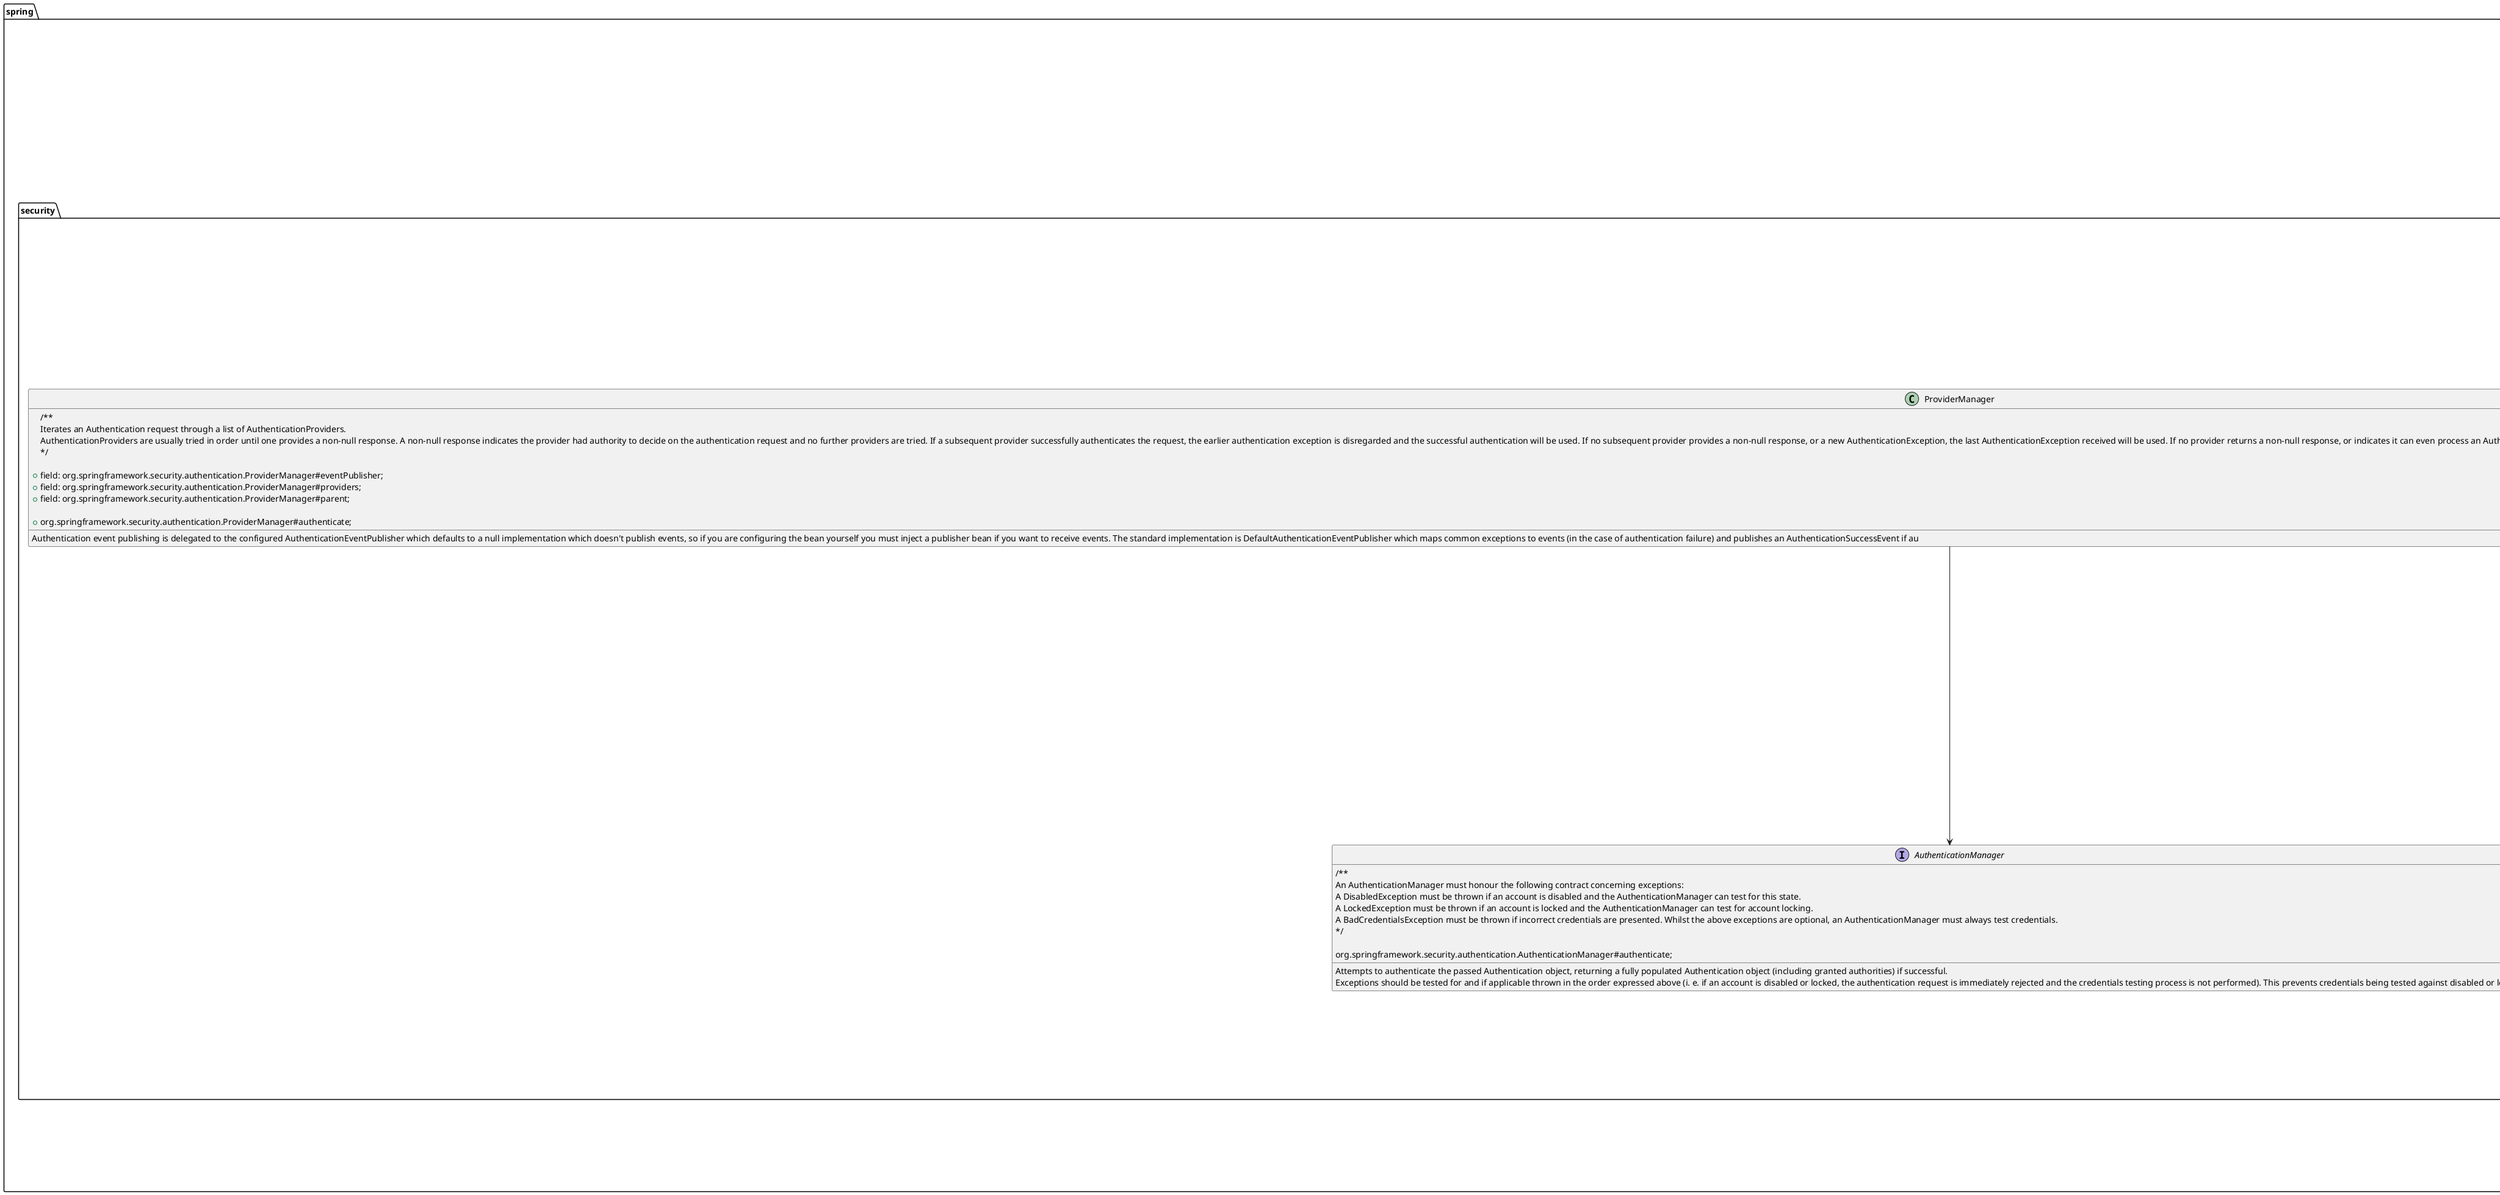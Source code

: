 @startuml

package spring.aop {
    interface Callback {
    }

    interface org.springframework.cglib.proxy.MethodInterceptor {
    Object intercept(Object var1, Method var2, Object[] var3, MethodProxy var4) throws Throwable;
    }

    class DynamicAdvisedInterceptor {
    Object intercept(Object proxy, Method method, Object[] args, MethodProxy methodProxy)
    }

    Callback <|-- org.springframework.cglib.proxy.MethodInterceptor
    org.springframework.cglib.proxy.MethodInterceptor <|.. DynamicAdvisedInterceptor


    interface Advice {
    }

    interface BeforeAdvice {
    }

    interface AfterAdvice {
    }

    interface AfterReturningAdvice {
    }


    interface Interceptor {
    }

    interface org.aopalliance.intercept.MethodInterceptor {
    Object invoke(MethodInvocation invocation) throws Throwable;
    }


    abstract class AbstractAspectJAdvice {
    Object invokeAdviceMethod(
    			@Nullable JoinPointMatch jpMatch, @Nullable Object returnValue, @Nullable Throwable ex)
    			throws Throwable;
    }

    class AspectJAfterThrowingAdvice {
    Object invoke(MethodInvocation invocation) throws Throwable;
    }

    class AspectJAfterAdvice {
    Object invoke(MethodInvocation invocation) throws Throwable;
    }

    class AspectJAroundAdvice {
    Object invoke(MethodInvocation invocation) throws Throwable;
    }

    class MethodBeforeAdviceInterceptor {
    Object invoke(MethodInvocation invocation) throws Throwable;
    }

    class AfterReturningAdviceInterceptor {
    Object invoke(MethodInvocation invocation) throws Throwable;
    }


    Advice <|-- Interceptor
    Advice <|.. AbstractAspectJAdvice
    Advice <|-- BeforeAdvice
    Advice <|-- AfterAdvice
    Advice <|-- AfterReturningAdvice
    Interceptor <|-- org.aopalliance.intercept.MethodInterceptor
    org.aopalliance.intercept.MethodInterceptor <|.. AspectJAfterThrowingAdvice
    org.aopalliance.intercept.MethodInterceptor <|.. AspectJAfterAdvice
    org.aopalliance.intercept.MethodInterceptor <|.. AspectJAroundAdvice
    org.aopalliance.intercept.MethodInterceptor <|.. MethodBeforeAdviceInterceptor
    org.aopalliance.intercept.MethodInterceptor <|.. AfterReturningAdviceInterceptor
    AbstractAspectJAdvice <|-- AspectJAfterThrowingAdvice
    AbstractAspectJAdvice <|-- AspectJAfterAdvice
    AbstractAspectJAdvice <|.. AspectJAroundAdvice
    BeforeAdvice <|.. MethodBeforeAdviceInterceptor
    AfterAdvice <|.. AfterReturningAdviceInterceptor

}


package spring.bean {
    interface BeanPostProcessor {
    default Object postProcessBeforeInitialization(Object bean, String beanName) throws BeansException
    default Object postProcessAfterInitialization(Object bean, String beanName) throws BeansException
    }


    interface InstantiationAwareBeanPostProcessor {
    default Object postProcessBeforeInstantiation(Class<?> beanClass, String beanName) throws BeansException
    default boolean postProcessAfterInstantiation(Object bean, String beanName) throws BeansException
    }

    class ImportAwareBeanPostProcessor {
    }

    interface AopProxyFactory {
    AopProxy createAopProxy
    }

    interface BeanFactoryPostProcessor {
    void postProcessBeanFactory(ConfigurableListableBeanFactory beanFactory) throws BeansException
    }
    interface BeanDefinitionRegistryPostProcessor {
    void postProcessBeanDefinitionRegistry(BeanDefinitionRegistry registry) throws BeansException
    }
    BeanFactoryPostProcessor <|-- BeanDefinitionRegistryPostProcessor
    BeanDefinitionRegistryPostProcessor <|.. ConfigurationClassPostProcessor

    class ConfigurationClassPostProcessor {
    }

    abstract class AbstractAutoProxyCreator {
    }

    class DefaultAopProxyFactory {
    public AopProxy createAopProxy
    }

    BeanPostProcessor <|-- InstantiationAwareBeanPostProcessor
    InstantiationAwareBeanPostProcessor <|.. AbstractAutoProxyCreator
    AopProxyFactory <|.. DefaultAopProxyFactory
    InstantiationAwareBeanPostProcessor <|.. ImportAwareBeanPostProcessor




    abstract class AbstractBeanFactory {
    protected <T> T doGetBean(
    			String name, @Nullable Class<T> requiredType, @Nullable Object[] args, boolean typeCheckOnly)
    			throws BeansException
    **
    Object sharedInstance = getSingleton(beanName);




    }
    abstract class AbstractAutowireCapableBeanFactory{
    protected Object createBean
    **
    Object bean = resolveBeforeInstantiation(beanName, mbdToUse);
    Object beanInstance = doCreateBean(beanName, mbdToUse, args);
    --

    protected Object doCreateBean
    **
    instanceWrapper = createBeanInstance(beanName, mbd, args);
    populateBean(beanName, mbd, instanceWrapper);
    exposedObject = initializeBean(beanName, exposedObject, mbd);
    --

    protected Object resolveBeforeInstantiation
    **
    applyBeanPostProcessorsBeforeInstantiation；

    --
    populateBean(beanName, mbd, instanceWrapper)
    **
    postProcessAfterInstantiation

    --
    protected Object initializeBean
    **
    wrappedBean = applyBeanPostProcessorsBeforeInitialization(wrappedBean, beanName);
    invokeInitMethods(beanName, wrappedBean, mbd);
    wrappedBean = applyBeanPostProcessorsAfterInitialization(wrappedBean, beanName);

    }



    class DefaultSingletonBeanRegistry {
    /** Cache of singleton objects: bean name to bean instance. */
    private final Map<String, Object> singletonObjects = new ConcurrentHashMap<>(256);
    --
    /** Cache of singleton factories: bean name to ObjectFactory. */
    private final Map<String, ObjectFactory<?>> singletonFactories = new HashMap<>(16);
    --
    /** Cache of early singleton objects: bean name to bean instance. */
    private final Map<String, Object> earlySingletonObjects = new ConcurrentHashMap<>(16);
    }




    AbstractBeanFactory <|-- AbstractAutowireCapableBeanFactory


    interface InitializingBean {
    /**
     Invoked by the containing {@code BeanFactory} after it has set all bean properties
     and satisfied {@link BeanFactoryAware}, {@code ApplicationContextAware} etc.
     <p>This method allows the bean instance to perform validation of its overall
     configuration and final initialization when all bean properties have been set.
     @throws Exception in the event of misconfiguration (such as failure to set an
     essential property) or if initialization fails for any other reason
    */
    void afterPropertiesSet() throws Exception;
    }

    abstract class GenericFilterBean {
    public void afterPropertiesSet() throws ServletException;
    protected void initFilterBean() throws ServletException;

    }
}



package spring.security {
    abstract class OncePerRequestFilter {
    /** Filter base class that aims to guarantee a single execution per request dispatch, on any servlet container. It provides a doFilterInternal method with HttpServletRequest and HttpServletResponse arguments. */
    public final void doFilter(ServletRequest request, ServletResponse response, FilterChain filterChain) throws ServletException, IOException;
    protected abstract void doFilterInternal(
    			HttpServletRequest request, HttpServletResponse response, FilterChain filterChain)
    			throws ServletException, IOException;
    }

    abstract class AbstractAuthenticationProcessingFilter {
        /** Abstract processor of browser-based HTTP-based authentication requests.
            Authentication Process
            The filter requires that you set the authenticationManager property. An AuthenticationManager is required to process the authentication request tokens created by implementing classes.
            This filter will intercept a request and attempt to perform authentication from that request if the request matches the setRequiresAuthenticationRequestMatcher(RequestMatcher).
            Authentication is performed by the attemptAuthentication method, which must be implemented by subclasses.
            Authentication Success
            If authentication is successful, the resulting Authentication object will be placed into the SecurityContext for the current thread, which is guaranteed to have already been created by an earlier filter.
            The configured AuthenticationSuccessHandler will then be called to take the redirect to the appropriate destination after a successful login. The default behaviour is implemented in a SavedRequestAwareAuthenticationSuccessHandler which will make use of any DefaultSavedRequest set by the ExceptionTranslationFilter and redirect the user to the URL contained therein. Otherwise it will redirect to the webapp root "/". You can customize this behaviour by injecting a differently configured instance of this class, or by using a different implementation.
            See the successfulAuthentication(HttpServletRequest, HttpServletResponse, FilterChain, Authentication) method for more information.
            Authentication Failure
            If authentication fails, it will delegate to the configured AuthenticationFailureHandler to allow the failure information to be conveyed to the client. The default implementation is SimpleUrlAuthenticationFailureHandler , which sends a 401 error code to the client. It may also be configured with a failure URL as an alternative. Again you can inject whatever behaviour you require here.
            Event Publication
            If authentication is successful, an InteractiveAuthenticationSuccessEvent will be published via the application context. No events will be published if authentication was unsuccessful, because this would generally be recorded via an AuthenticationManager-specific application event.
            Session Authentication
            The class has an optional SessionAuthenticationStrategy which will be invoked immediately after a successful call to attemptAuthentication(). Different implementations can be injected to enable things like session-fixation attack prevention or to control the number of simultaneous sessions a principal may have.
        **/

        private void doFilter(HttpServletRequest request, HttpServletResponse response, FilterChain chain)
                    throws IOException, ServletException;
        public abstract Authentication attemptAuthentication(HttpServletRequest request, HttpServletResponse response)
        			throws AuthenticationException, IOException, ServletException;
       /** Default behaviour for successful authentication.
           Sets the successful Authentication object on the SecurityContextHolder
           Informs the configured RememberMeServices of the successful login
           Fires an InteractiveAuthenticationSuccessEvent via the configured ApplicationEventPublisher
           Delegates additional behaviour to the AuthenticationSuccessHandler.
           Subclasses can override this method to continue the FilterChain after successful authentication.
       */
        protected void successfulAuthentication(HttpServletRequest request, HttpServletResponse response, FilterChain chain,
        			Authentication authResult) throws IOException, ServletException;
        /**
        Default behaviour for unsuccessful authentication.
        Clears the SecurityContextHolder
        Stores the exception in the session (if it exists or allowSesssionCreation is set to true)
        Informs the configured RememberMeServices of the failed login
        Delegates additional behaviour to the AuthenticationFailureHandler.
        */
        protected void unsuccessfulAuthentication(HttpServletRequest request, HttpServletResponse response,
        			AuthenticationException failed) throws IOException, ServletException;

    }

    interface UserDetailsService {
        /**
        Core interface which loads user-specific data.
        It is used throughout the framework as a user DAO and is the strategy used by the DaoAuthenticationProvider.
        The interface requires only one read-only method, which simplifies support for new data-access strategies.
        */

        UserDetailsService#loadUserByUsername;
    }

    class CachingUserDetailsService {
        /**
        Implementation of UserDetailsService that utilizes caching through a UserCache
        If a null UserDetails instance is returned from UserCache. getUserFromCache(String) to the UserCache got from getUserCache(), the user load is deferred to the UserDetailsService provided during construction. Otherwise, the instance retrieved from the cache is returned.
        It is initialized with a NullUserCache by default, so it's strongly recommended setting your own UserCache using setUserCache(UserCache), otherwise, the delegate will be called every time.
        Utilize this class by defining a org. springframework. context. annotation. Bean that encapsulates an actual implementation of UserDetailsService and providing a UserCache implementation.
        */

        CachingUserDetailsService#delegate;
        CachingUserDetailsService#userCache;
    }

    class jdbc.JdbcDaoImpl {
        /**
        UserDetailsService implementation which retrieves
        the user details (username, password, enabled flag, and authorities) from a database using JDBC queries.
        Default Schema
        A default database schema is assumed, with two tables "users" and "authorities".
        The Users table
        This table contains the login name, password and enabled status of the user.
        Column
        username
        password
        enabled
        The Authorities Table
        Column
        username
        authority
        */

    }

    interface UserDetailsManager {
        /**
         * Create a new user with the supplied details.
         */
        void createUser(UserDetails user);

        /**
         * Update the specified user.
         */
        void updateUser(UserDetails user);

        /**
         * Remove the user with the given login name from the system.
         */
        void deleteUser(String username);

        /**
         * Modify the current user's password. This should change the user's password in the
         * persistent user repository (datbase, LDAP etc).
         * @param oldPassword current password (for re-authentication if required)
         * @param newPassword the password to change to
         */
        void changePassword(String oldPassword, String newPassword);

        /**
         * Check if a user with the supplied login name exists in the system.
         */
        boolean userExists(String username);
    }

    class InMemoryUserDetailsManager {
        /**
        Non-persistent implementation of UserDetailsManager which is backed by an in-memory map.
        Mainly intended for testing and demonstration purposes, where a full blown persistent system isn't required.
        */

        + InMemoryUserDetailsManager#users;

        + InMemoryUserDetailsManager#authenticationManager;
    }

    class LdapUserDetailsManager {
        /**
        An Ldap implementation of UserDetailsManager.
        It is designed around a standard setup where users and groups/ roles are stored under separate contexts, defined by the "userDnBase" and "groupSearchBase" properties respectively.
        In this case, LDAP is being used purely to retrieve information and this class can be used in place of any other UserDetailsService for authentication. Authentication isn't performed directly against the directory, unlike with the LDAP authentication provider setup.
        */

        + org.springframework.security.ldap.userdetails.LdapUserDetailsManager#usernameMapper;

        + org.springframework.security.ldap.userdetails.LdapUserDetailsManager#template;
    }

    class JdbcUserDetailsManager {
        /**
        Jdbc user management service, based on the same table structure as its parent class, JdbcDaoImpl.
        Provides CRUD operations for both users and groups. Note that if the enableAuthorities property is set to false, calls to createUser, updateUser and deleteUser will not store the authorities from the UserDetails or delete authorities for the user. Since this class cannot differentiate between authorities which were loaded for an individual or for a group of which the individual is a member, it's important that you take this into account when using this implementation for managing your users.
        */
    }

    interface AuthenticationManager {
        /**
        Attempts to authenticate the passed Authentication object, returning a fully populated Authentication object (including granted authorities) if successful.
        An AuthenticationManager must honour the following contract concerning exceptions:
        A DisabledException must be thrown if an account is disabled and the AuthenticationManager can test for this state.
        A LockedException must be thrown if an account is locked and the AuthenticationManager can test for account locking.
        A BadCredentialsException must be thrown if incorrect credentials are presented. Whilst the above exceptions are optional, an AuthenticationManager must always test credentials.
        Exceptions should be tested for and if applicable thrown in the order expressed above (i. e. if an account is disabled or locked, the authentication request is immediately rejected and the credentials testing process is not performed). This prevents credentials being tested against disabled or locked accounts.
        */

        org.springframework.security.authentication.AuthenticationManager#authenticate;
    }

    class ProviderManager {
        /**
            Iterates an Authentication request through a list of AuthenticationProviders.
            AuthenticationProviders are usually tried in order until one provides a non-null response. A non-null response indicates the provider had authority to decide on the authentication request and no further providers are tried. If a subsequent provider successfully authenticates the request, the earlier authentication exception is disregarded and the successful authentication will be used. If no subsequent provider provides a non-null response, or a new AuthenticationException, the last AuthenticationException received will be used. If no provider returns a non-null response, or indicates it can even process an Authentication, the ProviderManager will throw a ProviderNotFoundException. A parent AuthenticationManager can also be set, and this will also be tried if none of the configured providers can perform the authentication. This is intended to support namespace configuration options though and is not a feature that should normally be required.
            Authentication event publishing is delegated to the configured AuthenticationEventPublisher which defaults to a null implementation which doesn't publish events, so if you are configuring the bean yourself you must inject a publisher bean if you want to receive events. The standard implementation is DefaultAuthenticationEventPublisher which maps common exceptions to events (in the case of authentication failure) and publishes an AuthenticationSuccessEvent if au
        */

        + field: org.springframework.security.authentication.ProviderManager#eventPublisher;
        + field: org.springframework.security.authentication.ProviderManager#providers;
        + field: org.springframework.security.authentication.ProviderManager#parent;

        + org.springframework.security.authentication.ProviderManager#authenticate;
    }
    
    



    InitializingBean <|-- GenericFilterBean
    GenericFilterBean <- OncePerRequestFilter
    GenericFilterBean <- AbstractAuthenticationProcessingFilter
    
    CachingUserDetailsService --> UserDetailsManager
    JdbcDaoImpl --> UserDetailsManager
    UserDetailsManager -> UserDetailsService
    InMemoryUserDetailsManager --> UserDetailsService
    LdapUserDetailsManager --> UserDetailsService
    JdbcUserDetailsManager --> UserDetailsService

    ProviderManager --> AuthenticationManager

}




@enduml
